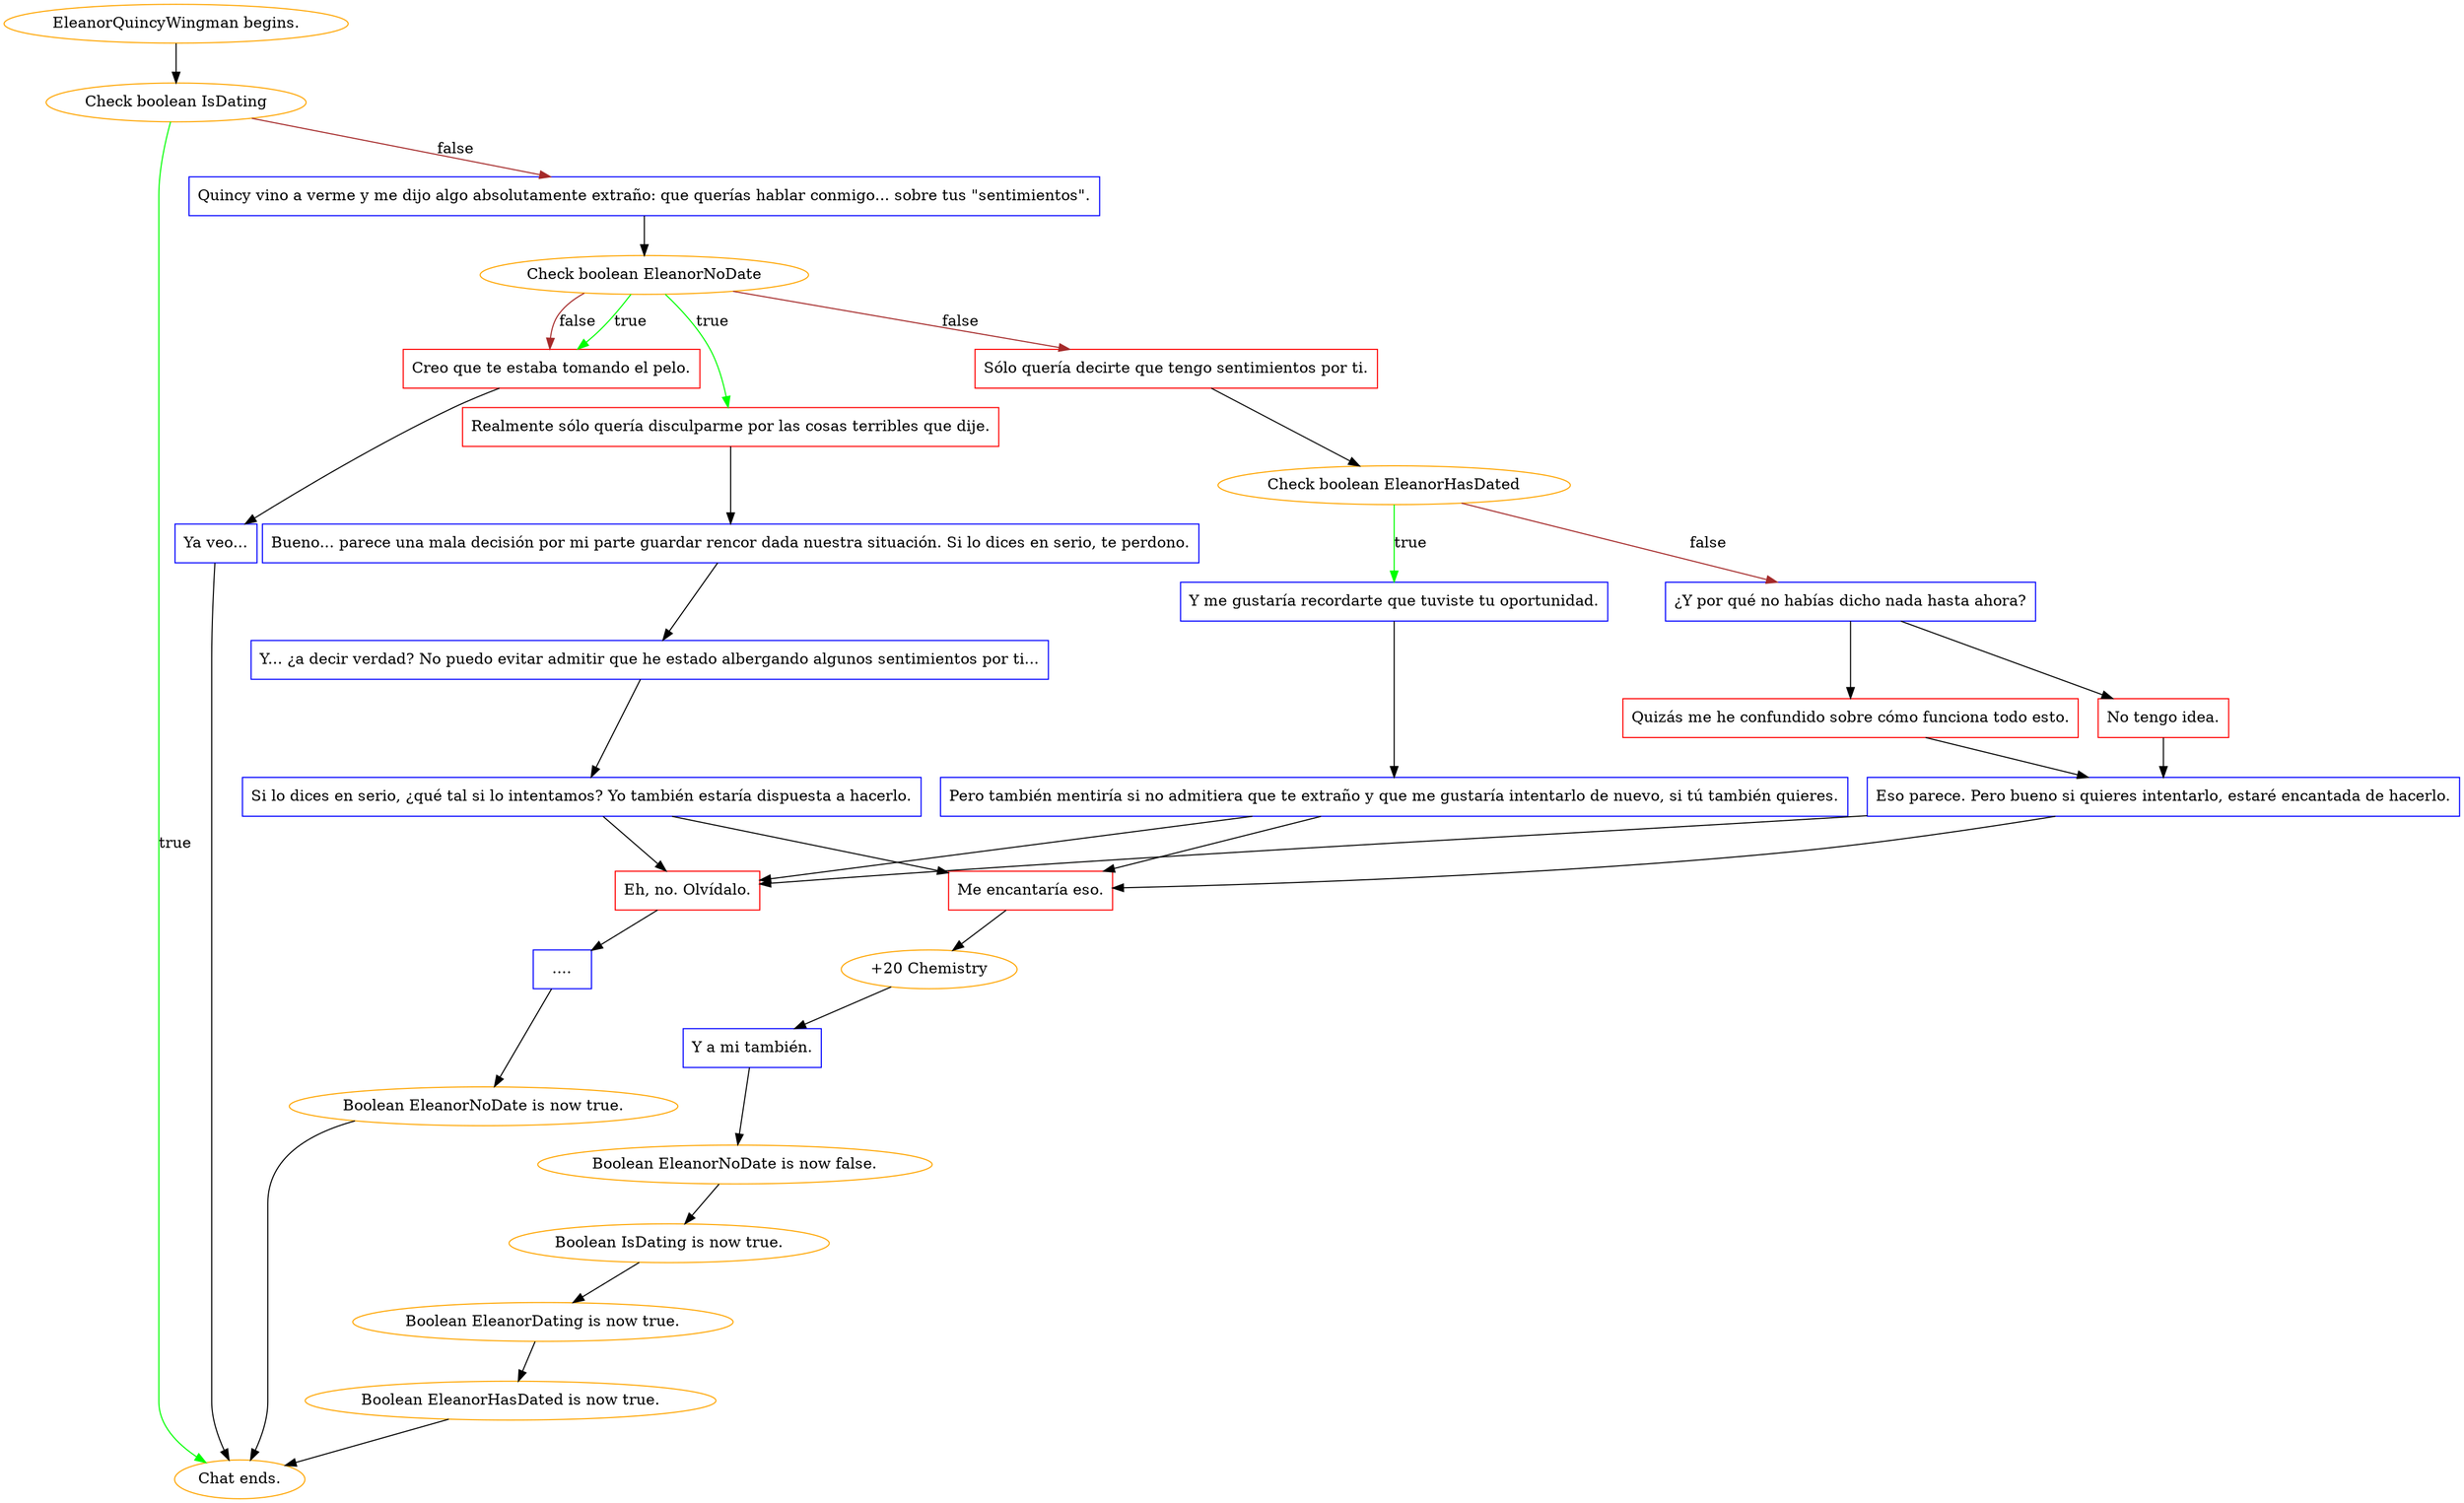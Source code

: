 digraph {
	"EleanorQuincyWingman begins." [color=orange];
		"EleanorQuincyWingman begins." -> j2949801986;
	j2949801986 [label="Check boolean IsDating",color=orange];
		j2949801986 -> "Chat ends." [label=true,color=green];
		j2949801986 -> j1489501534 [label=false,color=brown];
	"Chat ends." [color=orange];
	j1489501534 [label="Quincy vino a verme y me dijo algo absolutamente extraño: que querías hablar conmigo... sobre tus \"sentimientos\".",shape=box,color=blue];
		j1489501534 -> j806134085;
	j806134085 [label="Check boolean EleanorNoDate",color=orange];
		j806134085 -> j3355627522 [label=true,color=green];
		j806134085 -> j2817069399 [label=true,color=green];
		j806134085 -> j2854789664 [label=false,color=brown];
		j806134085 -> j2817069399 [label=false,color=brown];
	j3355627522 [label="Realmente sólo quería disculparme por las cosas terribles que dije.",shape=box,color=red];
		j3355627522 -> j3789397955;
	j2817069399 [label="Creo que te estaba tomando el pelo.",shape=box,color=red];
		j2817069399 -> j1589398742;
	j2854789664 [label="Sólo quería decirte que tengo sentimientos por ti.",shape=box,color=red];
		j2854789664 -> j1281792529;
	j3789397955 [label="Bueno... parece una mala decisión por mi parte guardar rencor dada nuestra situación. Si lo dices en serio, te perdono.",shape=box,color=blue];
		j3789397955 -> j3268952719;
	j1589398742 [label="Ya veo...",shape=box,color=blue];
		j1589398742 -> "Chat ends.";
	j1281792529 [label="Check boolean EleanorHasDated",color=orange];
		j1281792529 -> j383146179 [label=true,color=green];
		j1281792529 -> j3825414274 [label=false,color=brown];
	j3268952719 [label="Y... ¿a decir verdad? No puedo evitar admitir que he estado albergando algunos sentimientos por ti...",shape=box,color=blue];
		j3268952719 -> j3089121404;
	j383146179 [label="Y me gustaría recordarte que tuviste tu oportunidad.",shape=box,color=blue];
		j383146179 -> j1288893684;
	j3825414274 [label="¿Y por qué no habías dicho nada hasta ahora?",shape=box,color=blue];
		j3825414274 -> j4124155435;
		j3825414274 -> j2770437669;
	j3089121404 [label="Si lo dices en serio, ¿qué tal si lo intentamos? Yo también estaría dispuesta a hacerlo.",shape=box,color=blue];
		j3089121404 -> j3563223625;
		j3089121404 -> j1943290239;
	j1288893684 [label="Pero también mentiría si no admitiera que te extraño y que me gustaría intentarlo de nuevo, si tú también quieres.",shape=box,color=blue];
		j1288893684 -> j3563223625;
		j1288893684 -> j1943290239;
	j4124155435 [label="No tengo idea.",shape=box,color=red];
		j4124155435 -> j1321955849;
	j2770437669 [label="Quizás me he confundido sobre cómo funciona todo esto.",shape=box,color=red];
		j2770437669 -> j1321955849;
	j3563223625 [label="Me encantaría eso.",shape=box,color=red];
		j3563223625 -> j4212328540;
	j1943290239 [label="Eh, no. Olvídalo.",shape=box,color=red];
		j1943290239 -> j2751722617;
	j1321955849 [label="Eso parece. Pero bueno si quieres intentarlo, estaré encantada de hacerlo.",shape=box,color=blue];
		j1321955849 -> j3563223625;
		j1321955849 -> j1943290239;
	j4212328540 [label="+20 Chemistry",color=orange];
		j4212328540 -> j4139463513;
	j2751722617 [label="....",shape=box,color=blue];
		j2751722617 -> j2728200779;
	j4139463513 [label="Y a mi también.",shape=box,color=blue];
		j4139463513 -> j665143278;
	j2728200779 [label="Boolean EleanorNoDate is now true.",color=orange];
		j2728200779 -> "Chat ends.";
	j665143278 [label="Boolean EleanorNoDate is now false.",color=orange];
		j665143278 -> j3088195508;
	j3088195508 [label="Boolean IsDating is now true.",color=orange];
		j3088195508 -> j576266418;
	j576266418 [label="Boolean EleanorDating is now true.",color=orange];
		j576266418 -> j3035403554;
	j3035403554 [label="Boolean EleanorHasDated is now true.",color=orange];
		j3035403554 -> "Chat ends.";
}